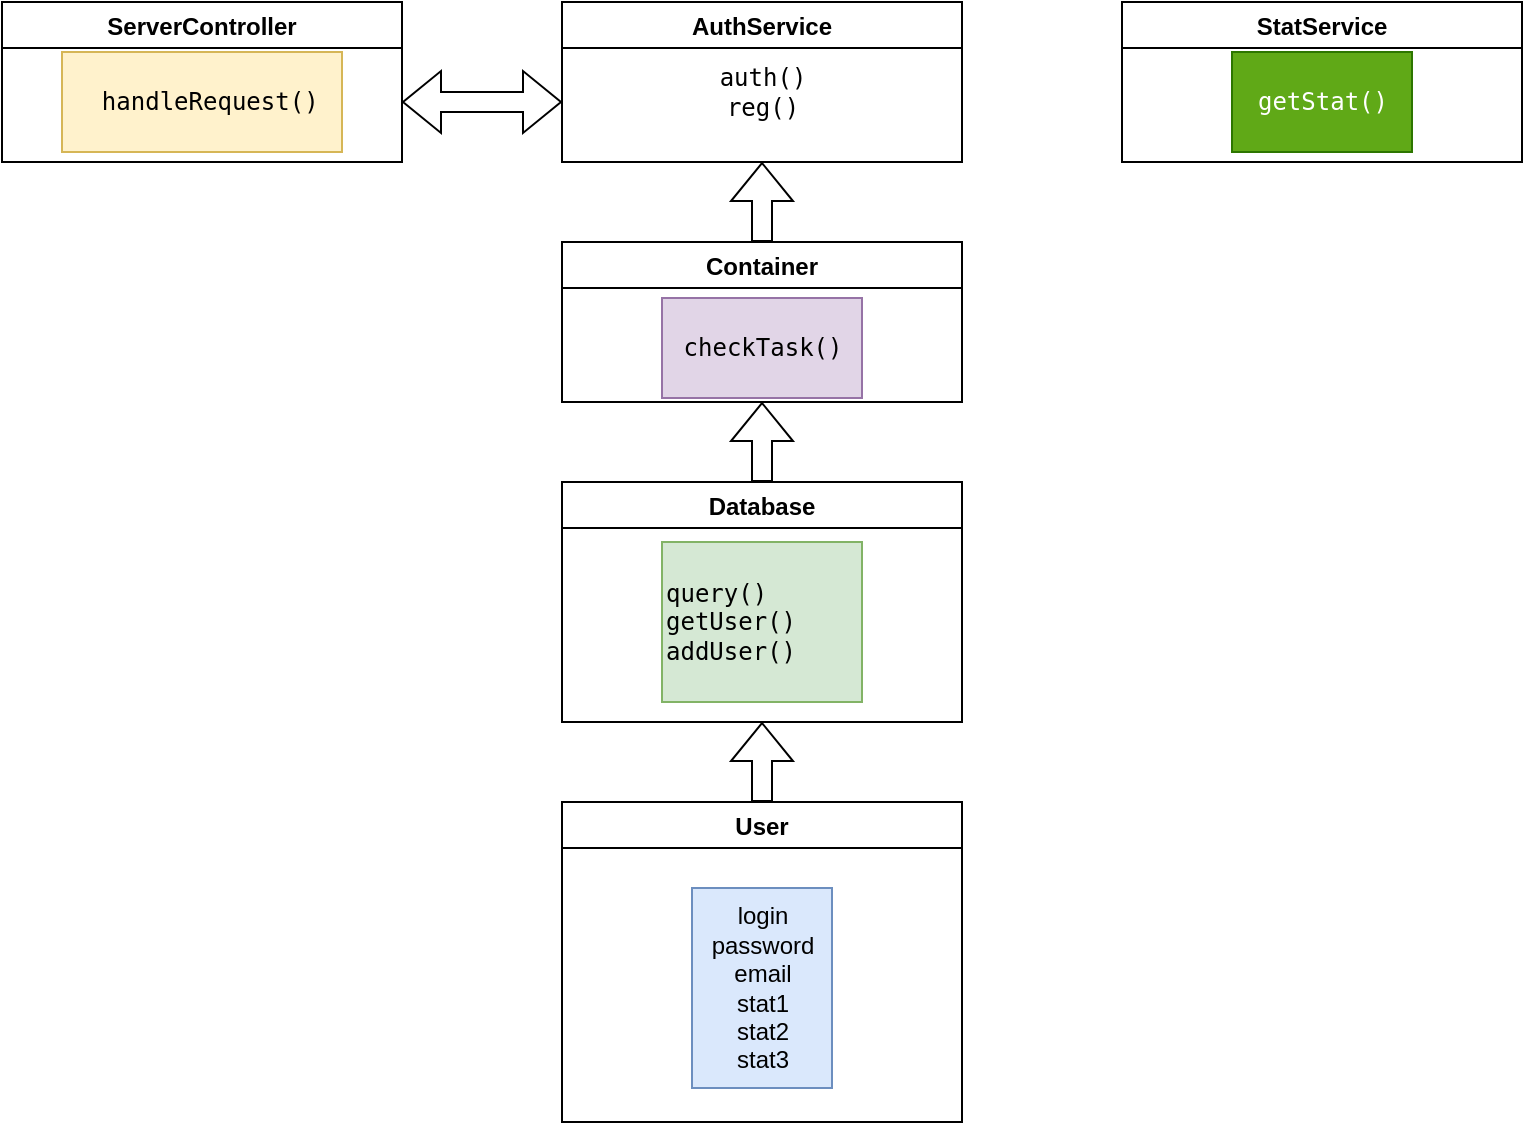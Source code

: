 <mxfile version="26.0.14">
  <diagram name="Страница — 1" id="kg_1tP3JwjIM__acEuhQ">
    <mxGraphModel dx="1194" dy="793" grid="1" gridSize="10" guides="1" tooltips="1" connect="1" arrows="1" fold="1" page="1" pageScale="1" pageWidth="827" pageHeight="1169" math="0" shadow="0">
      <root>
        <mxCell id="0" />
        <mxCell id="1" parent="0" />
        <mxCell id="8_sm3HDybrZY0708MGfx-1" value="ServerController" style="swimlane;" parent="1" vertex="1">
          <mxGeometry x="80" y="40" width="200" height="80" as="geometry" />
        </mxCell>
        <mxCell id="8_sm3HDybrZY0708MGfx-2" value="&lt;pre&gt; handleRequest()&lt;/pre&gt;" style="text;html=1;align=center;verticalAlign=middle;resizable=0;points=[];autosize=1;strokeColor=#d6b656;fillColor=#fff2cc;" parent="8_sm3HDybrZY0708MGfx-1" vertex="1">
          <mxGeometry x="30" y="25" width="140" height="50" as="geometry" />
        </mxCell>
        <mxCell id="8_sm3HDybrZY0708MGfx-4" value="StatService" style="swimlane;" parent="1" vertex="1">
          <mxGeometry x="640" y="40" width="200" height="80" as="geometry" />
        </mxCell>
        <mxCell id="8_sm3HDybrZY0708MGfx-19" value="&lt;pre&gt;getStat()&lt;/pre&gt;" style="text;html=1;align=center;verticalAlign=middle;resizable=0;points=[];autosize=1;strokeColor=#2D7600;fillColor=#60a917;fontColor=#ffffff;" parent="8_sm3HDybrZY0708MGfx-4" vertex="1">
          <mxGeometry x="55" y="25" width="90" height="50" as="geometry" />
        </mxCell>
        <mxCell id="8_sm3HDybrZY0708MGfx-5" value="AuthService " style="swimlane;" parent="1" vertex="1">
          <mxGeometry x="360" y="40" width="200" height="80" as="geometry" />
        </mxCell>
        <mxCell id="8_sm3HDybrZY0708MGfx-18" value="&lt;pre&gt;auth()&lt;br&gt;reg()&lt;/pre&gt;" style="text;html=1;align=center;verticalAlign=middle;resizable=0;points=[];autosize=1;" parent="8_sm3HDybrZY0708MGfx-5" vertex="1">
          <mxGeometry x="65" y="10" width="70" height="70" as="geometry" />
        </mxCell>
        <mxCell id="8_sm3HDybrZY0708MGfx-7" value="Container" style="swimlane;" parent="1" vertex="1">
          <mxGeometry x="360" y="160" width="200" height="80" as="geometry" />
        </mxCell>
        <mxCell id="8_sm3HDybrZY0708MGfx-8" value="Database " style="swimlane;" parent="1" vertex="1">
          <mxGeometry x="360" y="280" width="200" height="120" as="geometry" />
        </mxCell>
        <mxCell id="8_sm3HDybrZY0708MGfx-21" value="&lt;div align=&quot;left&quot;&gt;&lt;pre&gt;query()&lt;br&gt;getUser()&lt;br&gt;addUser() &lt;/pre&gt;&lt;/div&gt;" style="text;html=1;align=left;verticalAlign=middle;resizable=0;points=[];autosize=1;strokeColor=#82b366;fillColor=#d5e8d4;" parent="8_sm3HDybrZY0708MGfx-8" vertex="1">
          <mxGeometry x="50" y="30" width="100" height="80" as="geometry" />
        </mxCell>
        <mxCell id="8_sm3HDybrZY0708MGfx-9" value="User" style="swimlane;startSize=23;" parent="1" vertex="1">
          <mxGeometry x="360" y="440" width="200" height="160" as="geometry" />
        </mxCell>
        <mxCell id="8_sm3HDybrZY0708MGfx-14" value="" style="shape=flexArrow;endArrow=classic;html=1;rounded=0;entryX=0.5;entryY=1;entryDx=0;entryDy=0;" parent="1" source="8_sm3HDybrZY0708MGfx-7" target="8_sm3HDybrZY0708MGfx-5" edge="1">
          <mxGeometry width="50" height="50" relative="1" as="geometry">
            <mxPoint x="414" y="170" as="sourcePoint" />
            <mxPoint x="464" y="120" as="targetPoint" />
          </mxGeometry>
        </mxCell>
        <mxCell id="8_sm3HDybrZY0708MGfx-15" value="" style="shape=flexArrow;endArrow=classic;html=1;rounded=0;exitX=0.5;exitY=0;exitDx=0;exitDy=0;" parent="1" source="8_sm3HDybrZY0708MGfx-8" edge="1">
          <mxGeometry width="50" height="50" relative="1" as="geometry">
            <mxPoint x="410" y="290" as="sourcePoint" />
            <mxPoint x="460" y="240" as="targetPoint" />
          </mxGeometry>
        </mxCell>
        <mxCell id="8_sm3HDybrZY0708MGfx-16" value="" style="shape=flexArrow;endArrow=classic;html=1;rounded=0;entryX=0.5;entryY=1;entryDx=0;entryDy=0;" parent="1" source="8_sm3HDybrZY0708MGfx-9" target="8_sm3HDybrZY0708MGfx-8" edge="1">
          <mxGeometry width="50" height="50" relative="1" as="geometry">
            <mxPoint x="414" y="450" as="sourcePoint" />
            <mxPoint x="464" y="400" as="targetPoint" />
          </mxGeometry>
        </mxCell>
        <mxCell id="8_sm3HDybrZY0708MGfx-17" value="" style="shape=flexArrow;endArrow=classic;startArrow=classic;html=1;rounded=0;" parent="1" edge="1">
          <mxGeometry width="100" height="100" relative="1" as="geometry">
            <mxPoint x="280" y="90" as="sourcePoint" />
            <mxPoint x="360" y="90" as="targetPoint" />
            <Array as="points" />
          </mxGeometry>
        </mxCell>
        <mxCell id="8_sm3HDybrZY0708MGfx-20" value="&lt;pre&gt;checkTask()&lt;/pre&gt;" style="text;html=1;align=center;verticalAlign=middle;resizable=0;points=[];autosize=1;strokeColor=#9673a6;fillColor=#e1d5e7;" parent="1" vertex="1">
          <mxGeometry x="410" y="188" width="100" height="50" as="geometry" />
        </mxCell>
        <mxCell id="8_sm3HDybrZY0708MGfx-22" value="&lt;div&gt;login&lt;/div&gt;&lt;div&gt;password&lt;/div&gt;&lt;div&gt;email&lt;/div&gt;&lt;div&gt;stat1&lt;/div&gt;&lt;div&gt;stat2&lt;/div&gt;&lt;div&gt;stat3&lt;/div&gt;" style="text;html=1;align=center;verticalAlign=middle;resizable=0;points=[];autosize=1;strokeColor=#6c8ebf;fillColor=#dae8fc;" parent="1" vertex="1">
          <mxGeometry x="425" y="483" width="70" height="100" as="geometry" />
        </mxCell>
      </root>
    </mxGraphModel>
  </diagram>
</mxfile>
